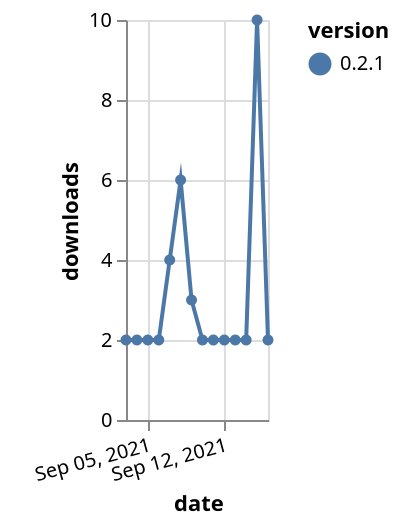 {"$schema": "https://vega.github.io/schema/vega-lite/v5.json", "description": "A simple bar chart with embedded data.", "data": {"values": [{"date": "2021-09-03", "total": 4076, "delta": 2, "version": "0.2.1"}, {"date": "2021-09-04", "total": 4078, "delta": 2, "version": "0.2.1"}, {"date": "2021-09-05", "total": 4080, "delta": 2, "version": "0.2.1"}, {"date": "2021-09-06", "total": 4082, "delta": 2, "version": "0.2.1"}, {"date": "2021-09-07", "total": 4086, "delta": 4, "version": "0.2.1"}, {"date": "2021-09-08", "total": 4092, "delta": 6, "version": "0.2.1"}, {"date": "2021-09-09", "total": 4095, "delta": 3, "version": "0.2.1"}, {"date": "2021-09-10", "total": 4097, "delta": 2, "version": "0.2.1"}, {"date": "2021-09-11", "total": 4099, "delta": 2, "version": "0.2.1"}, {"date": "2021-09-12", "total": 4101, "delta": 2, "version": "0.2.1"}, {"date": "2021-09-13", "total": 4103, "delta": 2, "version": "0.2.1"}, {"date": "2021-09-14", "total": 4105, "delta": 2, "version": "0.2.1"}, {"date": "2021-09-15", "total": 4115, "delta": 10, "version": "0.2.1"}, {"date": "2021-09-16", "total": 4117, "delta": 2, "version": "0.2.1"}]}, "width": "container", "mark": {"type": "line", "point": {"filled": true}}, "encoding": {"x": {"field": "date", "type": "temporal", "timeUnit": "yearmonthdate", "title": "date", "axis": {"labelAngle": -15}}, "y": {"field": "delta", "type": "quantitative", "title": "downloads"}, "color": {"field": "version", "type": "nominal"}, "tooltip": {"field": "delta"}}}
